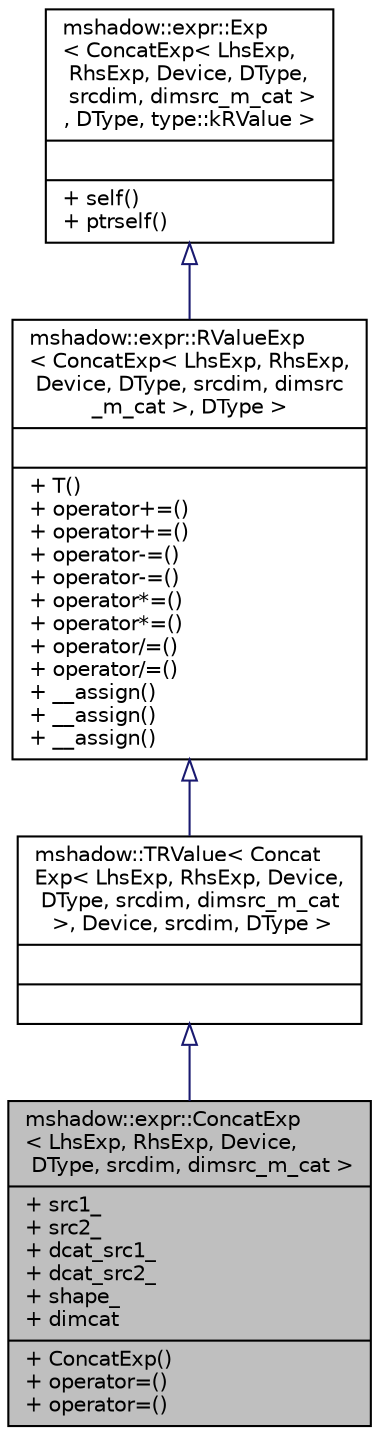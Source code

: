 digraph "mshadow::expr::ConcatExp&lt; LhsExp, RhsExp, Device, DType, srcdim, dimsrc_m_cat &gt;"
{
 // LATEX_PDF_SIZE
  edge [fontname="Helvetica",fontsize="10",labelfontname="Helvetica",labelfontsize="10"];
  node [fontname="Helvetica",fontsize="10",shape=record];
  Node1 [label="{mshadow::expr::ConcatExp\l\< LhsExp, RhsExp, Device,\l DType, srcdim, dimsrc_m_cat \>\n|+ src1_\l+ src2_\l+ dcat_src1_\l+ dcat_src2_\l+ shape_\l+ dimcat\l|+ ConcatExp()\l+ operator=()\l+ operator=()\l}",height=0.2,width=0.4,color="black", fillcolor="grey75", style="filled", fontcolor="black",tooltip="concat expression, concat two tensor's channel"];
  Node2 -> Node1 [dir="back",color="midnightblue",fontsize="10",style="solid",arrowtail="onormal",fontname="Helvetica"];
  Node2 [label="{mshadow::TRValue\< Concat\lExp\< LhsExp, RhsExp, Device,\l DType, srcdim, dimsrc_m_cat\l \>, Device, srcdim, DType \>\n||}",height=0.2,width=0.4,color="black", fillcolor="white", style="filled",URL="$structmshadow_1_1TRValue.html",tooltip=" "];
  Node3 -> Node2 [dir="back",color="midnightblue",fontsize="10",style="solid",arrowtail="onormal",fontname="Helvetica"];
  Node3 [label="{mshadow::expr::RValueExp\l\< ConcatExp\< LhsExp, RhsExp,\l Device, DType, srcdim, dimsrc\l_m_cat \>, DType \>\n||+ T()\l+ operator+=()\l+ operator+=()\l+ operator-=()\l+ operator-=()\l+ operator*=()\l+ operator*=()\l+ operator/=()\l+ operator/=()\l+ __assign()\l+ __assign()\l+ __assign()\l}",height=0.2,width=0.4,color="black", fillcolor="white", style="filled",URL="$classmshadow_1_1expr_1_1RValueExp.html",tooltip=" "];
  Node4 -> Node3 [dir="back",color="midnightblue",fontsize="10",style="solid",arrowtail="onormal",fontname="Helvetica"];
  Node4 [label="{mshadow::expr::Exp\l\< ConcatExp\< LhsExp,\l RhsExp, Device, DType,\l srcdim, dimsrc_m_cat \>\l, DType, type::kRValue \>\n||+ self()\l+ ptrself()\l}",height=0.2,width=0.4,color="black", fillcolor="white", style="filled",URL="$structmshadow_1_1expr_1_1Exp.html",tooltip=" "];
}
